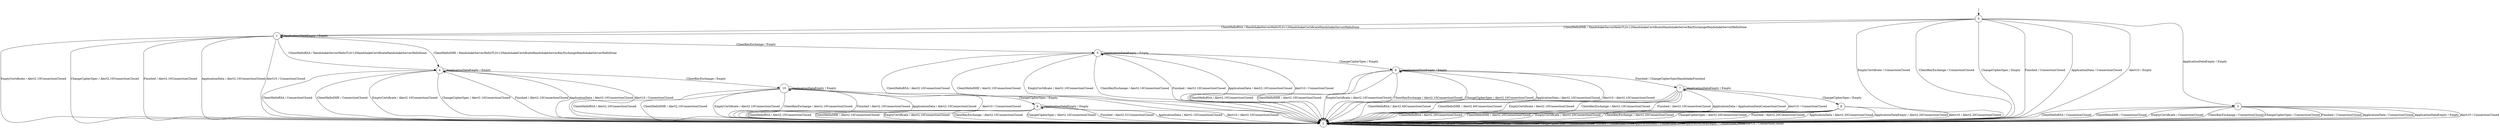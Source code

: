 digraph g {
__start0 [label="" shape="none"];

	s0 [shape="circle" label="0"];
	s1 [shape="circle" label="1"];
	s2 [shape="circle" label="2"];
	s3 [shape="circle" label="3"];
	s4 [shape="circle" label="4"];
	s5 [shape="circle" label="5"];
	s6 [shape="circle" label="6"];
	s7 [shape="circle" label="7"];
	s8 [shape="circle" label="8"];
	s9 [shape="circle" label="9"];
	s10 [shape="circle" label="10"];
	s0 -> s1 [label="ClientHelloRSA / HandshakeServerHelloTLSv12HandshakeCertificateHandshakeServerHelloDone"];
	s0 -> s1 [label="ClientHelloDHE / HandshakeServerHelloTLSv12HandshakeCertificateHandshakeServerKeyExchangeHandshakeServerHelloDone"];
	s0 -> s2 [label="EmptyCertificate / ConnectionClosed"];
	s0 -> s2 [label="ClientKeyExchange / ConnectionClosed"];
	s0 -> s2 [label="ChangeCipherSpec / Empty"];
	s0 -> s2 [label="Finished / ConnectionClosed"];
	s0 -> s2 [label="ApplicationData / ConnectionClosed"];
	s0 -> s3 [label="ApplicationDataEmpty / Empty"];
	s0 -> s2 [label="Alert10 / Empty"];
	s1 -> s4 [label="ClientHelloRSA / HandshakeServerHelloTLSv12HandshakeCertificateHandshakeServerHelloDone"];
	s1 -> s4 [label="ClientHelloDHE / HandshakeServerHelloTLSv12HandshakeCertificateHandshakeServerKeyExchangeHandshakeServerHelloDone"];
	s1 -> s2 [label="EmptyCertificate / Alert2.10ConnectionClosed"];
	s1 -> s5 [label="ClientKeyExchange / Empty"];
	s1 -> s2 [label="ChangeCipherSpec / Alert2.10ConnectionClosed"];
	s1 -> s2 [label="Finished / Alert2.10ConnectionClosed"];
	s1 -> s2 [label="ApplicationData / Alert2.10ConnectionClosed"];
	s1 -> s1 [label="ApplicationDataEmpty / Empty"];
	s1 -> s2 [label="Alert10 / ConnectionClosed"];
	s2 -> s2 [label="ClientHelloRSA / ConnectionClosed"];
	s2 -> s2 [label="ClientHelloDHE / ConnectionClosed"];
	s2 -> s2 [label="EmptyCertificate / ConnectionClosed"];
	s2 -> s2 [label="ClientKeyExchange / ConnectionClosed"];
	s2 -> s2 [label="ChangeCipherSpec / ConnectionClosed"];
	s2 -> s2 [label="Finished / ConnectionClosed"];
	s2 -> s2 [label="ApplicationData / ConnectionClosed"];
	s2 -> s2 [label="ApplicationDataEmpty / ConnectionClosed"];
	s2 -> s2 [label="Alert10 / ConnectionClosed"];
	s3 -> s2 [label="ClientHelloRSA / ConnectionClosed"];
	s3 -> s2 [label="ClientHelloDHE / ConnectionClosed"];
	s3 -> s2 [label="EmptyCertificate / ConnectionClosed"];
	s3 -> s2 [label="ClientKeyExchange / ConnectionClosed"];
	s3 -> s2 [label="ChangeCipherSpec / ConnectionClosed"];
	s3 -> s2 [label="Finished / ConnectionClosed"];
	s3 -> s2 [label="ApplicationData / ConnectionClosed"];
	s3 -> s2 [label="ApplicationDataEmpty / Empty"];
	s3 -> s2 [label="Alert10 / ConnectionClosed"];
	s4 -> s2 [label="ClientHelloRSA / ConnectionClosed"];
	s4 -> s2 [label="ClientHelloDHE / ConnectionClosed"];
	s4 -> s2 [label="EmptyCertificate / Alert2.10ConnectionClosed"];
	s4 -> s10 [label="ClientKeyExchange / Empty"];
	s4 -> s2 [label="ChangeCipherSpec / Alert2.10ConnectionClosed"];
	s4 -> s2 [label="Finished / Alert2.10ConnectionClosed"];
	s4 -> s2 [label="ApplicationData / Alert2.10ConnectionClosed"];
	s4 -> s4 [label="ApplicationDataEmpty / Empty"];
	s4 -> s2 [label="Alert10 / ConnectionClosed"];
	s5 -> s2 [label="ClientHelloRSA / Alert2.10ConnectionClosed"];
	s5 -> s2 [label="ClientHelloDHE / Alert2.10ConnectionClosed"];
	s5 -> s2 [label="EmptyCertificate / Alert2.10ConnectionClosed"];
	s5 -> s2 [label="ClientKeyExchange / Alert2.10ConnectionClosed"];
	s5 -> s6 [label="ChangeCipherSpec / Empty"];
	s5 -> s2 [label="Finished / Alert2.10ConnectionClosed"];
	s5 -> s2 [label="ApplicationData / Alert2.10ConnectionClosed"];
	s5 -> s5 [label="ApplicationDataEmpty / Empty"];
	s5 -> s2 [label="Alert10 / ConnectionClosed"];
	s6 -> s2 [label="ClientHelloRSA / Alert2.10ConnectionClosed"];
	s6 -> s2 [label="ClientHelloDHE / Alert2.10ConnectionClosed"];
	s6 -> s2 [label="EmptyCertificate / Alert2.10ConnectionClosed"];
	s6 -> s2 [label="ClientKeyExchange / Alert2.10ConnectionClosed"];
	s6 -> s2 [label="ChangeCipherSpec / Alert2.10ConnectionClosed"];
	s6 -> s7 [label="Finished / ChangeCipherSpecHandshakeFinished"];
	s6 -> s2 [label="ApplicationData / Alert2.10ConnectionClosed"];
	s6 -> s6 [label="ApplicationDataEmpty / Empty"];
	s6 -> s2 [label="Alert10 / Alert2.10ConnectionClosed"];
	s7 -> s2 [label="ClientHelloRSA / Alert2.40ConnectionClosed"];
	s7 -> s2 [label="ClientHelloDHE / Alert2.40ConnectionClosed"];
	s7 -> s2 [label="EmptyCertificate / Alert2.10ConnectionClosed"];
	s7 -> s2 [label="ClientKeyExchange / Alert2.10ConnectionClosed"];
	s7 -> s8 [label="ChangeCipherSpec / Empty"];
	s7 -> s2 [label="Finished / Alert2.10ConnectionClosed"];
	s7 -> s2 [label="ApplicationData / ApplicationDataConnectionClosed"];
	s7 -> s7 [label="ApplicationDataEmpty / Empty"];
	s7 -> s2 [label="Alert10 / ConnectionClosed"];
	s8 -> s2 [label="ClientHelloRSA / Alert2.20ConnectionClosed"];
	s8 -> s2 [label="ClientHelloDHE / Alert2.20ConnectionClosed"];
	s8 -> s2 [label="EmptyCertificate / Alert2.20ConnectionClosed"];
	s8 -> s2 [label="ClientKeyExchange / Alert2.20ConnectionClosed"];
	s8 -> s2 [label="ChangeCipherSpec / Alert2.20ConnectionClosed"];
	s8 -> s2 [label="Finished / Alert2.20ConnectionClosed"];
	s8 -> s2 [label="ApplicationData / Alert2.20ConnectionClosed"];
	s8 -> s2 [label="ApplicationDataEmpty / Alert2.20ConnectionClosed"];
	s8 -> s2 [label="Alert10 / Alert2.20ConnectionClosed"];
	s9 -> s2 [label="ClientHelloRSA / Alert2.10ConnectionClosed"];
	s9 -> s2 [label="ClientHelloDHE / Alert2.10ConnectionClosed"];
	s9 -> s2 [label="EmptyCertificate / Alert2.10ConnectionClosed"];
	s9 -> s2 [label="ClientKeyExchange / Alert2.10ConnectionClosed"];
	s9 -> s2 [label="ChangeCipherSpec / Alert2.10ConnectionClosed"];
	s9 -> s2 [label="Finished / Alert2.51ConnectionClosed"];
	s9 -> s2 [label="ApplicationData / Alert2.10ConnectionClosed"];
	s9 -> s9 [label="ApplicationDataEmpty / Empty"];
	s9 -> s2 [label="Alert10 / Alert2.10ConnectionClosed"];
	s10 -> s2 [label="ClientHelloRSA / Alert2.10ConnectionClosed"];
	s10 -> s2 [label="ClientHelloDHE / Alert2.10ConnectionClosed"];
	s10 -> s2 [label="EmptyCertificate / Alert2.10ConnectionClosed"];
	s10 -> s2 [label="ClientKeyExchange / Alert2.10ConnectionClosed"];
	s10 -> s9 [label="ChangeCipherSpec / Empty"];
	s10 -> s2 [label="Finished / Alert2.10ConnectionClosed"];
	s10 -> s2 [label="ApplicationData / Alert2.10ConnectionClosed"];
	s10 -> s10 [label="ApplicationDataEmpty / Empty"];
	s10 -> s2 [label="Alert10 / ConnectionClosed"];

__start0 -> s0;
}
